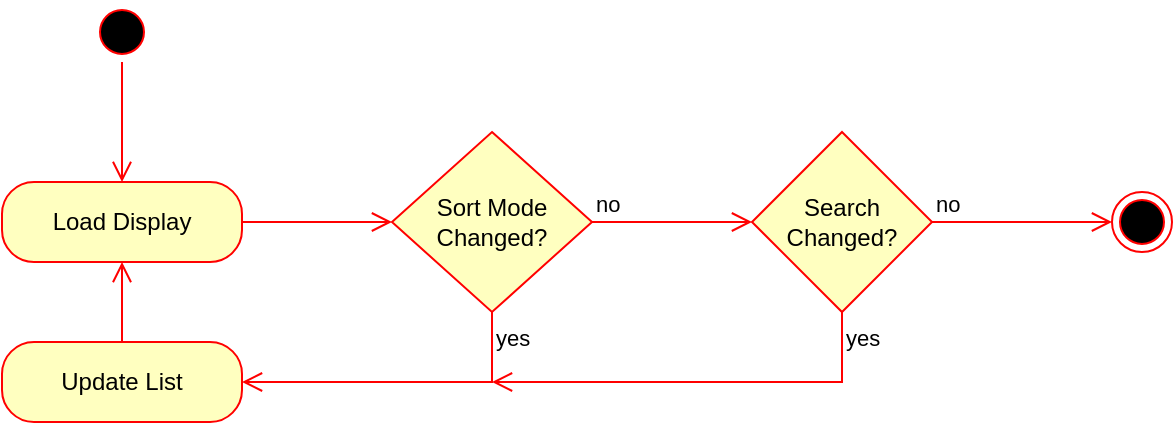<mxfile version="24.7.16">
  <diagram name="Page-1" id="MN1qN3B3qzD8FUsyALoD">
    <mxGraphModel dx="967" dy="528" grid="1" gridSize="10" guides="1" tooltips="1" connect="1" arrows="1" fold="1" page="1" pageScale="1" pageWidth="850" pageHeight="1100" math="0" shadow="0">
      <root>
        <mxCell id="0" />
        <mxCell id="1" parent="0" />
        <mxCell id="69lYFB5s9Q9LjJjPDh1T-1" value="" style="ellipse;html=1;shape=startState;fillColor=#000000;strokeColor=#ff0000;" vertex="1" parent="1">
          <mxGeometry x="110" y="290" width="30" height="30" as="geometry" />
        </mxCell>
        <mxCell id="69lYFB5s9Q9LjJjPDh1T-2" value="" style="edgeStyle=orthogonalEdgeStyle;html=1;verticalAlign=bottom;endArrow=open;endSize=8;strokeColor=#ff0000;rounded=0;" edge="1" source="69lYFB5s9Q9LjJjPDh1T-1" parent="1">
          <mxGeometry relative="1" as="geometry">
            <mxPoint x="125" y="380" as="targetPoint" />
          </mxGeometry>
        </mxCell>
        <mxCell id="69lYFB5s9Q9LjJjPDh1T-3" value="Load Display" style="rounded=1;whiteSpace=wrap;html=1;arcSize=40;fontColor=#000000;fillColor=#ffffc0;strokeColor=#ff0000;" vertex="1" parent="1">
          <mxGeometry x="65" y="380" width="120" height="40" as="geometry" />
        </mxCell>
        <mxCell id="69lYFB5s9Q9LjJjPDh1T-4" value="" style="edgeStyle=orthogonalEdgeStyle;html=1;verticalAlign=bottom;endArrow=open;endSize=8;strokeColor=#ff0000;rounded=0;" edge="1" source="69lYFB5s9Q9LjJjPDh1T-3" parent="1">
          <mxGeometry relative="1" as="geometry">
            <mxPoint x="260" y="400" as="targetPoint" />
          </mxGeometry>
        </mxCell>
        <mxCell id="69lYFB5s9Q9LjJjPDh1T-5" value="Sort Mode Changed?" style="rhombus;whiteSpace=wrap;html=1;fontColor=#000000;fillColor=#ffffc0;strokeColor=#ff0000;" vertex="1" parent="1">
          <mxGeometry x="260" y="355" width="100" height="90" as="geometry" />
        </mxCell>
        <mxCell id="69lYFB5s9Q9LjJjPDh1T-6" value="no" style="edgeStyle=orthogonalEdgeStyle;html=1;align=left;verticalAlign=bottom;endArrow=open;endSize=8;strokeColor=#ff0000;rounded=0;" edge="1" source="69lYFB5s9Q9LjJjPDh1T-5" parent="1">
          <mxGeometry x="-1" relative="1" as="geometry">
            <mxPoint x="440" y="400" as="targetPoint" />
          </mxGeometry>
        </mxCell>
        <mxCell id="69lYFB5s9Q9LjJjPDh1T-7" value="yes" style="edgeStyle=orthogonalEdgeStyle;html=1;align=left;verticalAlign=top;endArrow=open;endSize=8;strokeColor=#ff0000;rounded=0;entryX=1;entryY=0.5;entryDx=0;entryDy=0;" edge="1" source="69lYFB5s9Q9LjJjPDh1T-5" parent="1" target="69lYFB5s9Q9LjJjPDh1T-8">
          <mxGeometry x="-1" relative="1" as="geometry">
            <mxPoint x="220" y="480" as="targetPoint" />
            <Array as="points">
              <mxPoint x="310" y="480" />
            </Array>
          </mxGeometry>
        </mxCell>
        <mxCell id="69lYFB5s9Q9LjJjPDh1T-8" value="Update List" style="rounded=1;whiteSpace=wrap;html=1;arcSize=40;fontColor=#000000;fillColor=#ffffc0;strokeColor=#ff0000;" vertex="1" parent="1">
          <mxGeometry x="65" y="460" width="120" height="40" as="geometry" />
        </mxCell>
        <mxCell id="69lYFB5s9Q9LjJjPDh1T-9" value="" style="edgeStyle=orthogonalEdgeStyle;html=1;verticalAlign=bottom;endArrow=open;endSize=8;strokeColor=#ff0000;rounded=0;entryX=0.5;entryY=1;entryDx=0;entryDy=0;" edge="1" source="69lYFB5s9Q9LjJjPDh1T-8" parent="1" target="69lYFB5s9Q9LjJjPDh1T-3">
          <mxGeometry relative="1" as="geometry">
            <mxPoint x="125" y="560" as="targetPoint" />
          </mxGeometry>
        </mxCell>
        <mxCell id="69lYFB5s9Q9LjJjPDh1T-13" value="Search Changed?" style="rhombus;whiteSpace=wrap;html=1;fontColor=#000000;fillColor=#ffffc0;strokeColor=#ff0000;" vertex="1" parent="1">
          <mxGeometry x="440" y="355" width="90" height="90" as="geometry" />
        </mxCell>
        <mxCell id="69lYFB5s9Q9LjJjPDh1T-14" value="no" style="edgeStyle=orthogonalEdgeStyle;html=1;align=left;verticalAlign=bottom;endArrow=open;endSize=8;strokeColor=#ff0000;rounded=0;" edge="1" source="69lYFB5s9Q9LjJjPDh1T-13" parent="1">
          <mxGeometry x="-1" relative="1" as="geometry">
            <mxPoint x="620" y="400" as="targetPoint" />
          </mxGeometry>
        </mxCell>
        <mxCell id="69lYFB5s9Q9LjJjPDh1T-15" value="yes" style="edgeStyle=orthogonalEdgeStyle;html=1;align=left;verticalAlign=top;endArrow=open;endSize=8;strokeColor=#ff0000;rounded=0;" edge="1" source="69lYFB5s9Q9LjJjPDh1T-13" parent="1">
          <mxGeometry x="-1" relative="1" as="geometry">
            <mxPoint x="310" y="480" as="targetPoint" />
            <Array as="points">
              <mxPoint x="485" y="480" />
            </Array>
          </mxGeometry>
        </mxCell>
        <mxCell id="69lYFB5s9Q9LjJjPDh1T-18" value="" style="ellipse;html=1;shape=endState;fillColor=#000000;strokeColor=#ff0000;" vertex="1" parent="1">
          <mxGeometry x="620" y="385" width="30" height="30" as="geometry" />
        </mxCell>
      </root>
    </mxGraphModel>
  </diagram>
</mxfile>
